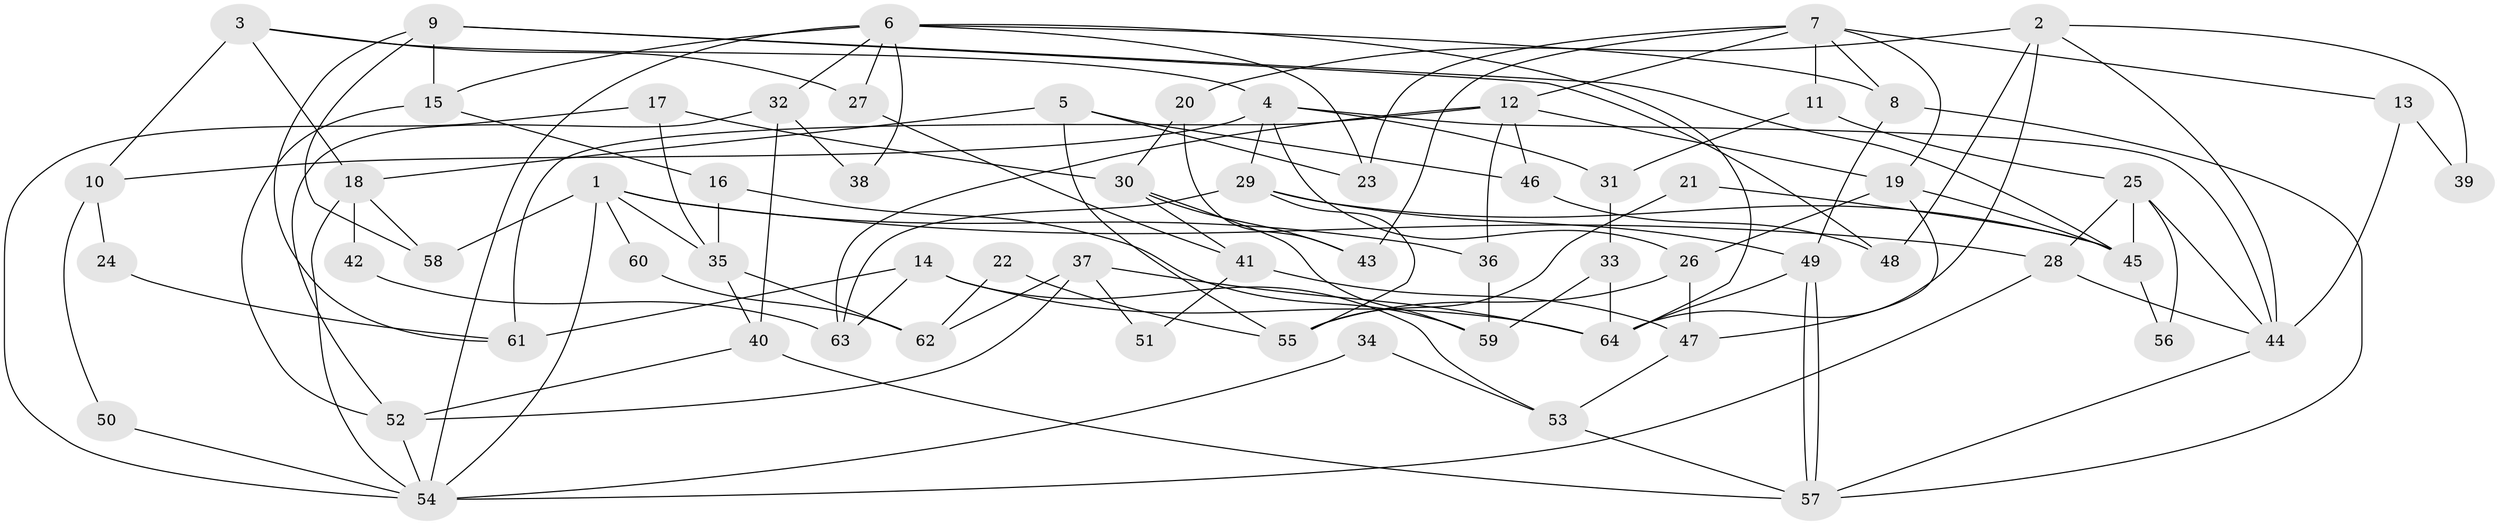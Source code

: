 // coarse degree distribution, {7: 0.07317073170731707, 5: 0.17073170731707318, 4: 0.21951219512195122, 10: 0.024390243902439025, 9: 0.024390243902439025, 8: 0.07317073170731707, 6: 0.12195121951219512, 3: 0.14634146341463414, 2: 0.12195121951219512, 1: 0.024390243902439025}
// Generated by graph-tools (version 1.1) at 2025/41/03/06/25 10:41:58]
// undirected, 64 vertices, 128 edges
graph export_dot {
graph [start="1"]
  node [color=gray90,style=filled];
  1;
  2;
  3;
  4;
  5;
  6;
  7;
  8;
  9;
  10;
  11;
  12;
  13;
  14;
  15;
  16;
  17;
  18;
  19;
  20;
  21;
  22;
  23;
  24;
  25;
  26;
  27;
  28;
  29;
  30;
  31;
  32;
  33;
  34;
  35;
  36;
  37;
  38;
  39;
  40;
  41;
  42;
  43;
  44;
  45;
  46;
  47;
  48;
  49;
  50;
  51;
  52;
  53;
  54;
  55;
  56;
  57;
  58;
  59;
  60;
  61;
  62;
  63;
  64;
  1 -- 54;
  1 -- 36;
  1 -- 28;
  1 -- 35;
  1 -- 58;
  1 -- 60;
  2 -- 44;
  2 -- 20;
  2 -- 39;
  2 -- 48;
  2 -- 64;
  3 -- 4;
  3 -- 18;
  3 -- 10;
  3 -- 27;
  4 -- 29;
  4 -- 44;
  4 -- 10;
  4 -- 26;
  4 -- 31;
  5 -- 18;
  5 -- 46;
  5 -- 23;
  5 -- 55;
  6 -- 54;
  6 -- 8;
  6 -- 15;
  6 -- 23;
  6 -- 27;
  6 -- 32;
  6 -- 38;
  6 -- 64;
  7 -- 23;
  7 -- 12;
  7 -- 8;
  7 -- 11;
  7 -- 13;
  7 -- 19;
  7 -- 43;
  8 -- 49;
  8 -- 57;
  9 -- 45;
  9 -- 15;
  9 -- 48;
  9 -- 58;
  9 -- 61;
  10 -- 24;
  10 -- 50;
  11 -- 25;
  11 -- 31;
  12 -- 19;
  12 -- 61;
  12 -- 36;
  12 -- 46;
  12 -- 63;
  13 -- 44;
  13 -- 39;
  14 -- 53;
  14 -- 64;
  14 -- 61;
  14 -- 63;
  15 -- 52;
  15 -- 16;
  16 -- 59;
  16 -- 35;
  17 -- 54;
  17 -- 35;
  17 -- 30;
  18 -- 58;
  18 -- 54;
  18 -- 42;
  19 -- 26;
  19 -- 45;
  19 -- 47;
  20 -- 30;
  20 -- 43;
  21 -- 45;
  21 -- 55;
  22 -- 55;
  22 -- 62;
  24 -- 61;
  25 -- 45;
  25 -- 28;
  25 -- 44;
  25 -- 56;
  26 -- 55;
  26 -- 47;
  27 -- 41;
  28 -- 44;
  28 -- 54;
  29 -- 49;
  29 -- 63;
  29 -- 45;
  29 -- 55;
  30 -- 41;
  30 -- 43;
  30 -- 59;
  31 -- 33;
  32 -- 40;
  32 -- 38;
  32 -- 52;
  33 -- 64;
  33 -- 59;
  34 -- 53;
  34 -- 54;
  35 -- 40;
  35 -- 62;
  36 -- 59;
  37 -- 52;
  37 -- 64;
  37 -- 51;
  37 -- 62;
  40 -- 57;
  40 -- 52;
  41 -- 47;
  41 -- 51;
  42 -- 63;
  44 -- 57;
  45 -- 56;
  46 -- 48;
  47 -- 53;
  49 -- 57;
  49 -- 57;
  49 -- 64;
  50 -- 54;
  52 -- 54;
  53 -- 57;
  60 -- 62;
}
